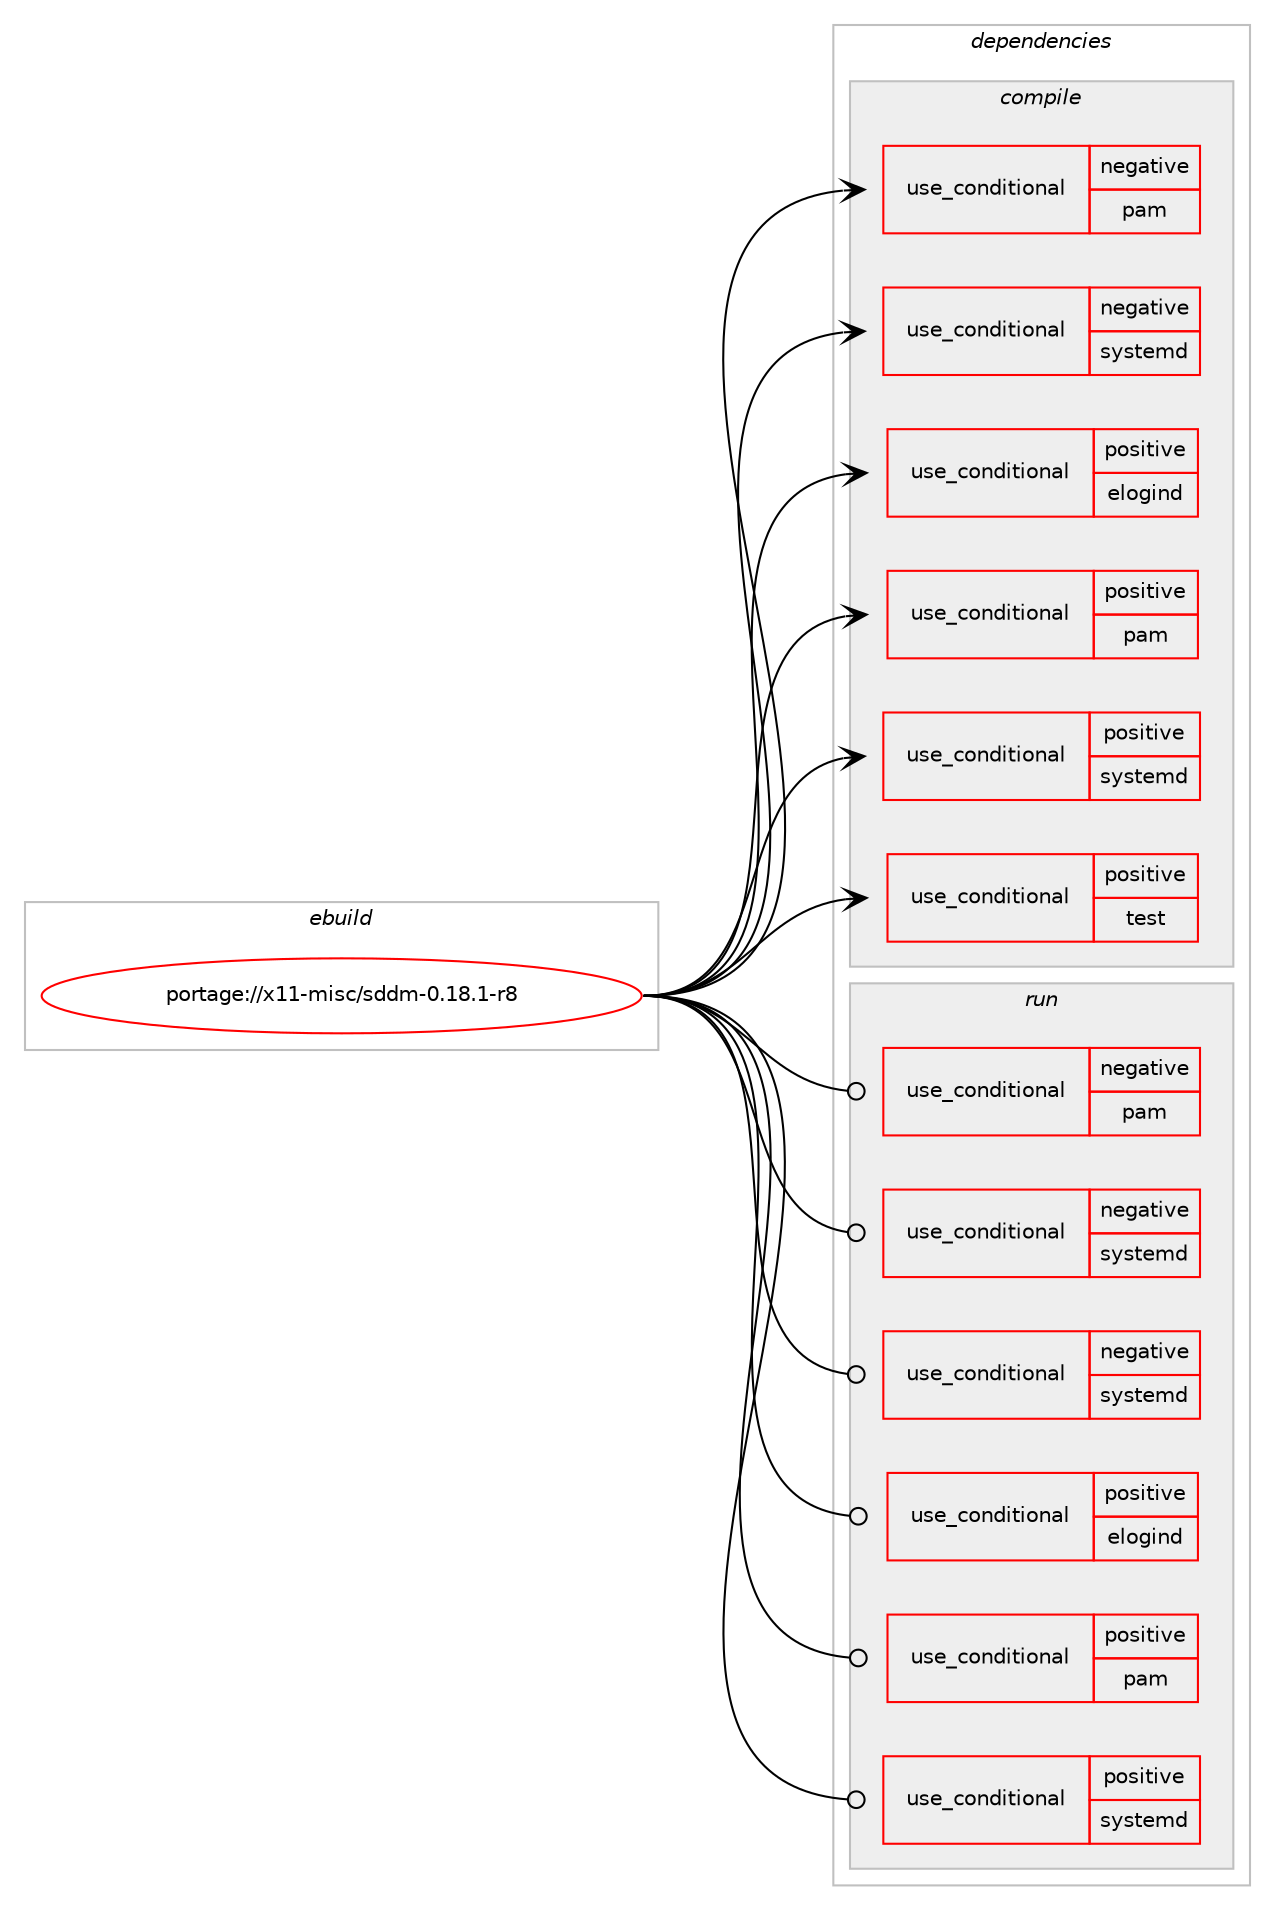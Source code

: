 digraph prolog {

# *************
# Graph options
# *************

newrank=true;
concentrate=true;
compound=true;
graph [rankdir=LR,fontname=Helvetica,fontsize=10,ranksep=1.5];#, ranksep=2.5, nodesep=0.2];
edge  [arrowhead=vee];
node  [fontname=Helvetica,fontsize=10];

# **********
# The ebuild
# **********

subgraph cluster_leftcol {
color=gray;
rank=same;
label=<<i>ebuild</i>>;
id [label="portage://x11-misc/sddm-0.18.1-r8", color=red, width=4, href="../x11-misc/sddm-0.18.1-r8.svg"];
}

# ****************
# The dependencies
# ****************

subgraph cluster_midcol {
color=gray;
label=<<i>dependencies</i>>;
subgraph cluster_compile {
fillcolor="#eeeeee";
style=filled;
label=<<i>compile</i>>;
subgraph cond119611 {
dependency230114 [label=<<TABLE BORDER="0" CELLBORDER="1" CELLSPACING="0" CELLPADDING="4"><TR><TD ROWSPAN="3" CELLPADDING="10">use_conditional</TD></TR><TR><TD>negative</TD></TR><TR><TD>pam</TD></TR></TABLE>>, shape=none, color=red];
# *** BEGIN UNKNOWN DEPENDENCY TYPE (TODO) ***
# dependency230114 -> package_dependency(portage://x11-misc/sddm-0.18.1-r8,install,no,virtual,libcrypt,none,[,,],any_same_slot,[])
# *** END UNKNOWN DEPENDENCY TYPE (TODO) ***

}
id:e -> dependency230114:w [weight=20,style="solid",arrowhead="vee"];
subgraph cond119612 {
dependency230115 [label=<<TABLE BORDER="0" CELLBORDER="1" CELLSPACING="0" CELLPADDING="4"><TR><TD ROWSPAN="3" CELLPADDING="10">use_conditional</TD></TR><TR><TD>negative</TD></TR><TR><TD>systemd</TD></TR></TABLE>>, shape=none, color=red];
# *** BEGIN UNKNOWN DEPENDENCY TYPE (TODO) ***
# dependency230115 -> package_dependency(portage://x11-misc/sddm-0.18.1-r8,install,no,sys-power,upower,none,[,,],[],[])
# *** END UNKNOWN DEPENDENCY TYPE (TODO) ***

}
id:e -> dependency230115:w [weight=20,style="solid",arrowhead="vee"];
subgraph cond119613 {
dependency230116 [label=<<TABLE BORDER="0" CELLBORDER="1" CELLSPACING="0" CELLPADDING="4"><TR><TD ROWSPAN="3" CELLPADDING="10">use_conditional</TD></TR><TR><TD>positive</TD></TR><TR><TD>elogind</TD></TR></TABLE>>, shape=none, color=red];
# *** BEGIN UNKNOWN DEPENDENCY TYPE (TODO) ***
# dependency230116 -> package_dependency(portage://x11-misc/sddm-0.18.1-r8,install,no,sys-auth,elogind,none,[,,],[],[])
# *** END UNKNOWN DEPENDENCY TYPE (TODO) ***

}
id:e -> dependency230116:w [weight=20,style="solid",arrowhead="vee"];
subgraph cond119614 {
dependency230117 [label=<<TABLE BORDER="0" CELLBORDER="1" CELLSPACING="0" CELLPADDING="4"><TR><TD ROWSPAN="3" CELLPADDING="10">use_conditional</TD></TR><TR><TD>positive</TD></TR><TR><TD>pam</TD></TR></TABLE>>, shape=none, color=red];
# *** BEGIN UNKNOWN DEPENDENCY TYPE (TODO) ***
# dependency230117 -> package_dependency(portage://x11-misc/sddm-0.18.1-r8,install,no,sys-libs,pam,none,[,,],[],[])
# *** END UNKNOWN DEPENDENCY TYPE (TODO) ***

}
id:e -> dependency230117:w [weight=20,style="solid",arrowhead="vee"];
subgraph cond119615 {
dependency230118 [label=<<TABLE BORDER="0" CELLBORDER="1" CELLSPACING="0" CELLPADDING="4"><TR><TD ROWSPAN="3" CELLPADDING="10">use_conditional</TD></TR><TR><TD>positive</TD></TR><TR><TD>systemd</TD></TR></TABLE>>, shape=none, color=red];
# *** BEGIN UNKNOWN DEPENDENCY TYPE (TODO) ***
# dependency230118 -> package_dependency(portage://x11-misc/sddm-0.18.1-r8,install,no,sys-apps,systemd,none,[,,],any_same_slot,[])
# *** END UNKNOWN DEPENDENCY TYPE (TODO) ***

}
id:e -> dependency230118:w [weight=20,style="solid",arrowhead="vee"];
subgraph cond119616 {
dependency230119 [label=<<TABLE BORDER="0" CELLBORDER="1" CELLSPACING="0" CELLPADDING="4"><TR><TD ROWSPAN="3" CELLPADDING="10">use_conditional</TD></TR><TR><TD>positive</TD></TR><TR><TD>test</TD></TR></TABLE>>, shape=none, color=red];
# *** BEGIN UNKNOWN DEPENDENCY TYPE (TODO) ***
# dependency230119 -> package_dependency(portage://x11-misc/sddm-0.18.1-r8,install,no,dev-qt,qttest,none,[,,],[slot(5)],[])
# *** END UNKNOWN DEPENDENCY TYPE (TODO) ***

}
id:e -> dependency230119:w [weight=20,style="solid",arrowhead="vee"];
# *** BEGIN UNKNOWN DEPENDENCY TYPE (TODO) ***
# id -> package_dependency(portage://x11-misc/sddm-0.18.1-r8,install,no,acct-group,sddm,none,[,,],[],[])
# *** END UNKNOWN DEPENDENCY TYPE (TODO) ***

# *** BEGIN UNKNOWN DEPENDENCY TYPE (TODO) ***
# id -> package_dependency(portage://x11-misc/sddm-0.18.1-r8,install,no,acct-user,sddm,none,[,,],[],[])
# *** END UNKNOWN DEPENDENCY TYPE (TODO) ***

# *** BEGIN UNKNOWN DEPENDENCY TYPE (TODO) ***
# id -> package_dependency(portage://x11-misc/sddm-0.18.1-r8,install,no,dev-qt,qtcore,none,[,,],[slot(5)],[])
# *** END UNKNOWN DEPENDENCY TYPE (TODO) ***

# *** BEGIN UNKNOWN DEPENDENCY TYPE (TODO) ***
# id -> package_dependency(portage://x11-misc/sddm-0.18.1-r8,install,no,dev-qt,qtdbus,none,[,,],[slot(5)],[])
# *** END UNKNOWN DEPENDENCY TYPE (TODO) ***

# *** BEGIN UNKNOWN DEPENDENCY TYPE (TODO) ***
# id -> package_dependency(portage://x11-misc/sddm-0.18.1-r8,install,no,dev-qt,qtdeclarative,none,[,,],[slot(5)],[])
# *** END UNKNOWN DEPENDENCY TYPE (TODO) ***

# *** BEGIN UNKNOWN DEPENDENCY TYPE (TODO) ***
# id -> package_dependency(portage://x11-misc/sddm-0.18.1-r8,install,no,dev-qt,qtgui,none,[,,],[slot(5)],[])
# *** END UNKNOWN DEPENDENCY TYPE (TODO) ***

# *** BEGIN UNKNOWN DEPENDENCY TYPE (TODO) ***
# id -> package_dependency(portage://x11-misc/sddm-0.18.1-r8,install,no,dev-qt,qtnetwork,none,[,,],[slot(5)],[])
# *** END UNKNOWN DEPENDENCY TYPE (TODO) ***

# *** BEGIN UNKNOWN DEPENDENCY TYPE (TODO) ***
# id -> package_dependency(portage://x11-misc/sddm-0.18.1-r8,install,no,x11-base,xorg-server,none,[,,],[],[])
# *** END UNKNOWN DEPENDENCY TYPE (TODO) ***

# *** BEGIN UNKNOWN DEPENDENCY TYPE (TODO) ***
# id -> package_dependency(portage://x11-misc/sddm-0.18.1-r8,install,no,x11-libs,libxcb,none,[,,],any_same_slot,[])
# *** END UNKNOWN DEPENDENCY TYPE (TODO) ***

}
subgraph cluster_compileandrun {
fillcolor="#eeeeee";
style=filled;
label=<<i>compile and run</i>>;
}
subgraph cluster_run {
fillcolor="#eeeeee";
style=filled;
label=<<i>run</i>>;
subgraph cond119617 {
dependency230120 [label=<<TABLE BORDER="0" CELLBORDER="1" CELLSPACING="0" CELLPADDING="4"><TR><TD ROWSPAN="3" CELLPADDING="10">use_conditional</TD></TR><TR><TD>negative</TD></TR><TR><TD>pam</TD></TR></TABLE>>, shape=none, color=red];
# *** BEGIN UNKNOWN DEPENDENCY TYPE (TODO) ***
# dependency230120 -> package_dependency(portage://x11-misc/sddm-0.18.1-r8,run,no,virtual,libcrypt,none,[,,],any_same_slot,[])
# *** END UNKNOWN DEPENDENCY TYPE (TODO) ***

}
id:e -> dependency230120:w [weight=20,style="solid",arrowhead="odot"];
subgraph cond119618 {
dependency230121 [label=<<TABLE BORDER="0" CELLBORDER="1" CELLSPACING="0" CELLPADDING="4"><TR><TD ROWSPAN="3" CELLPADDING="10">use_conditional</TD></TR><TR><TD>negative</TD></TR><TR><TD>systemd</TD></TR></TABLE>>, shape=none, color=red];
# *** BEGIN UNKNOWN DEPENDENCY TYPE (TODO) ***
# dependency230121 -> package_dependency(portage://x11-misc/sddm-0.18.1-r8,run,no,gui-libs,display-manager-init,none,[,,],[],[])
# *** END UNKNOWN DEPENDENCY TYPE (TODO) ***

}
id:e -> dependency230121:w [weight=20,style="solid",arrowhead="odot"];
subgraph cond119619 {
dependency230122 [label=<<TABLE BORDER="0" CELLBORDER="1" CELLSPACING="0" CELLPADDING="4"><TR><TD ROWSPAN="3" CELLPADDING="10">use_conditional</TD></TR><TR><TD>negative</TD></TR><TR><TD>systemd</TD></TR></TABLE>>, shape=none, color=red];
# *** BEGIN UNKNOWN DEPENDENCY TYPE (TODO) ***
# dependency230122 -> package_dependency(portage://x11-misc/sddm-0.18.1-r8,run,no,sys-power,upower,none,[,,],[],[])
# *** END UNKNOWN DEPENDENCY TYPE (TODO) ***

}
id:e -> dependency230122:w [weight=20,style="solid",arrowhead="odot"];
subgraph cond119620 {
dependency230123 [label=<<TABLE BORDER="0" CELLBORDER="1" CELLSPACING="0" CELLPADDING="4"><TR><TD ROWSPAN="3" CELLPADDING="10">use_conditional</TD></TR><TR><TD>positive</TD></TR><TR><TD>elogind</TD></TR></TABLE>>, shape=none, color=red];
# *** BEGIN UNKNOWN DEPENDENCY TYPE (TODO) ***
# dependency230123 -> package_dependency(portage://x11-misc/sddm-0.18.1-r8,run,no,sys-auth,elogind,none,[,,],[],[])
# *** END UNKNOWN DEPENDENCY TYPE (TODO) ***

}
id:e -> dependency230123:w [weight=20,style="solid",arrowhead="odot"];
subgraph cond119621 {
dependency230124 [label=<<TABLE BORDER="0" CELLBORDER="1" CELLSPACING="0" CELLPADDING="4"><TR><TD ROWSPAN="3" CELLPADDING="10">use_conditional</TD></TR><TR><TD>positive</TD></TR><TR><TD>pam</TD></TR></TABLE>>, shape=none, color=red];
# *** BEGIN UNKNOWN DEPENDENCY TYPE (TODO) ***
# dependency230124 -> package_dependency(portage://x11-misc/sddm-0.18.1-r8,run,no,sys-libs,pam,none,[,,],[],[])
# *** END UNKNOWN DEPENDENCY TYPE (TODO) ***

}
id:e -> dependency230124:w [weight=20,style="solid",arrowhead="odot"];
subgraph cond119622 {
dependency230125 [label=<<TABLE BORDER="0" CELLBORDER="1" CELLSPACING="0" CELLPADDING="4"><TR><TD ROWSPAN="3" CELLPADDING="10">use_conditional</TD></TR><TR><TD>positive</TD></TR><TR><TD>systemd</TD></TR></TABLE>>, shape=none, color=red];
# *** BEGIN UNKNOWN DEPENDENCY TYPE (TODO) ***
# dependency230125 -> package_dependency(portage://x11-misc/sddm-0.18.1-r8,run,no,sys-apps,systemd,none,[,,],any_same_slot,[])
# *** END UNKNOWN DEPENDENCY TYPE (TODO) ***

}
id:e -> dependency230125:w [weight=20,style="solid",arrowhead="odot"];
# *** BEGIN UNKNOWN DEPENDENCY TYPE (TODO) ***
# id -> package_dependency(portage://x11-misc/sddm-0.18.1-r8,run,no,acct-group,sddm,none,[,,],[],[])
# *** END UNKNOWN DEPENDENCY TYPE (TODO) ***

# *** BEGIN UNKNOWN DEPENDENCY TYPE (TODO) ***
# id -> package_dependency(portage://x11-misc/sddm-0.18.1-r8,run,no,acct-user,sddm,none,[,,],[],[])
# *** END UNKNOWN DEPENDENCY TYPE (TODO) ***

# *** BEGIN UNKNOWN DEPENDENCY TYPE (TODO) ***
# id -> package_dependency(portage://x11-misc/sddm-0.18.1-r8,run,no,dev-qt,qtcore,none,[,,],[slot(5)],[])
# *** END UNKNOWN DEPENDENCY TYPE (TODO) ***

# *** BEGIN UNKNOWN DEPENDENCY TYPE (TODO) ***
# id -> package_dependency(portage://x11-misc/sddm-0.18.1-r8,run,no,dev-qt,qtdbus,none,[,,],[slot(5)],[])
# *** END UNKNOWN DEPENDENCY TYPE (TODO) ***

# *** BEGIN UNKNOWN DEPENDENCY TYPE (TODO) ***
# id -> package_dependency(portage://x11-misc/sddm-0.18.1-r8,run,no,dev-qt,qtdeclarative,none,[,,],[slot(5)],[])
# *** END UNKNOWN DEPENDENCY TYPE (TODO) ***

# *** BEGIN UNKNOWN DEPENDENCY TYPE (TODO) ***
# id -> package_dependency(portage://x11-misc/sddm-0.18.1-r8,run,no,dev-qt,qtgui,none,[,,],[slot(5)],[])
# *** END UNKNOWN DEPENDENCY TYPE (TODO) ***

# *** BEGIN UNKNOWN DEPENDENCY TYPE (TODO) ***
# id -> package_dependency(portage://x11-misc/sddm-0.18.1-r8,run,no,dev-qt,qtnetwork,none,[,,],[slot(5)],[])
# *** END UNKNOWN DEPENDENCY TYPE (TODO) ***

# *** BEGIN UNKNOWN DEPENDENCY TYPE (TODO) ***
# id -> package_dependency(portage://x11-misc/sddm-0.18.1-r8,run,no,virtual,tmpfiles,none,[,,],[],[])
# *** END UNKNOWN DEPENDENCY TYPE (TODO) ***

# *** BEGIN UNKNOWN DEPENDENCY TYPE (TODO) ***
# id -> package_dependency(portage://x11-misc/sddm-0.18.1-r8,run,no,x11-base,xorg-server,none,[,,],[],[])
# *** END UNKNOWN DEPENDENCY TYPE (TODO) ***

# *** BEGIN UNKNOWN DEPENDENCY TYPE (TODO) ***
# id -> package_dependency(portage://x11-misc/sddm-0.18.1-r8,run,no,x11-libs,libxcb,none,[,,],any_same_slot,[])
# *** END UNKNOWN DEPENDENCY TYPE (TODO) ***

}
}

# **************
# The candidates
# **************

subgraph cluster_choices {
rank=same;
color=gray;
label=<<i>candidates</i>>;

}

}
